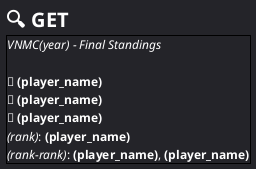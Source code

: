 @startsalt standings
	<style>
		saltDiagram {
			BackgroundColor #242429
		}
	</style>
	{
		= <color:#ffffff>🔍 GET
		{+
			==== <color:#ffffff>VNMC(year) - Final Standings
			.
			<color:#ffffff>🥇 **(player_name)**
			<color:#ffffff>🥈 **(player_name)**
			<color:#ffffff>🥉 **(player_name)**
			<color:#ffffff>//(rank)//: **(player_name)**
			<color:#ffffff>//(rank-rank)//: **(player_name)**, **(player_name)** /' if rank is a range '/
			/' rest of players '/
		}
	}
@endsalt